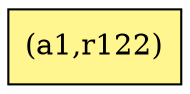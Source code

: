 digraph G {
rankdir=BT;ranksep="2.0";
"(a1,r122)" [shape=record,fillcolor=khaki1,style=filled,label="{(a1,r122)}"];
}